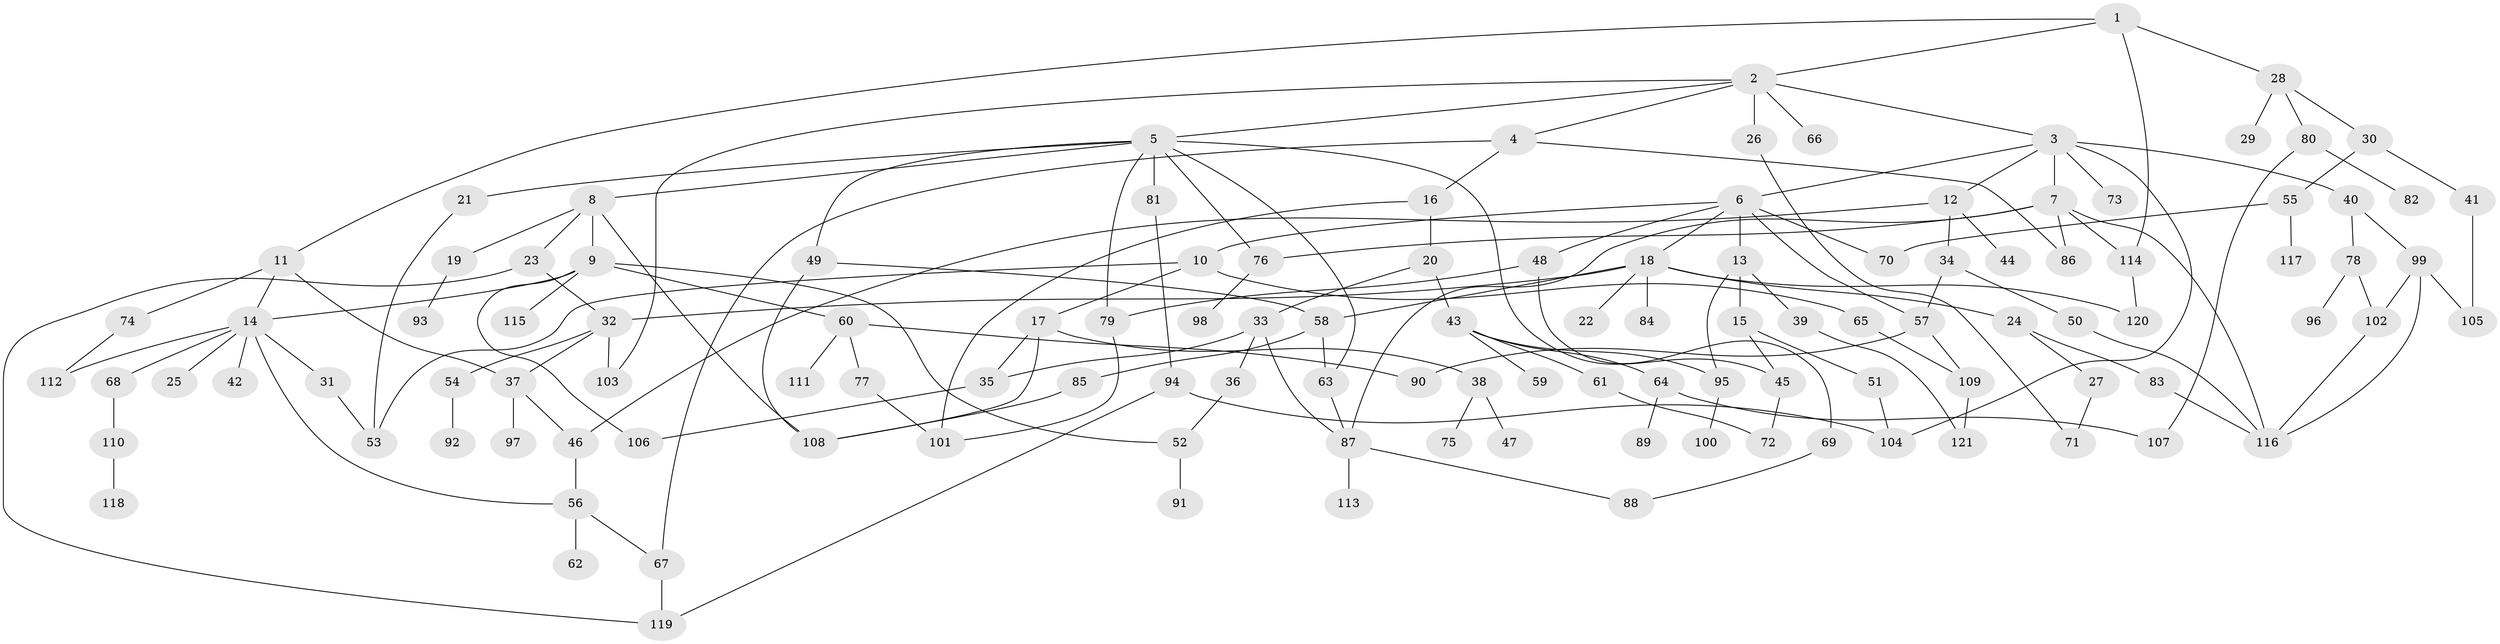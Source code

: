 // coarse degree distribution, {5: 0.0875, 7: 0.0375, 6: 0.05, 9: 0.025, 4: 0.1625, 8: 0.0125, 3: 0.1625, 1: 0.2125, 2: 0.25}
// Generated by graph-tools (version 1.1) at 2025/51/02/27/25 19:51:39]
// undirected, 121 vertices, 168 edges
graph export_dot {
graph [start="1"]
  node [color=gray90,style=filled];
  1;
  2;
  3;
  4;
  5;
  6;
  7;
  8;
  9;
  10;
  11;
  12;
  13;
  14;
  15;
  16;
  17;
  18;
  19;
  20;
  21;
  22;
  23;
  24;
  25;
  26;
  27;
  28;
  29;
  30;
  31;
  32;
  33;
  34;
  35;
  36;
  37;
  38;
  39;
  40;
  41;
  42;
  43;
  44;
  45;
  46;
  47;
  48;
  49;
  50;
  51;
  52;
  53;
  54;
  55;
  56;
  57;
  58;
  59;
  60;
  61;
  62;
  63;
  64;
  65;
  66;
  67;
  68;
  69;
  70;
  71;
  72;
  73;
  74;
  75;
  76;
  77;
  78;
  79;
  80;
  81;
  82;
  83;
  84;
  85;
  86;
  87;
  88;
  89;
  90;
  91;
  92;
  93;
  94;
  95;
  96;
  97;
  98;
  99;
  100;
  101;
  102;
  103;
  104;
  105;
  106;
  107;
  108;
  109;
  110;
  111;
  112;
  113;
  114;
  115;
  116;
  117;
  118;
  119;
  120;
  121;
  1 -- 2;
  1 -- 11;
  1 -- 28;
  1 -- 114;
  2 -- 3;
  2 -- 4;
  2 -- 5;
  2 -- 26;
  2 -- 66;
  2 -- 103;
  3 -- 6;
  3 -- 7;
  3 -- 12;
  3 -- 40;
  3 -- 73;
  3 -- 104;
  4 -- 16;
  4 -- 86;
  4 -- 67;
  5 -- 8;
  5 -- 21;
  5 -- 45;
  5 -- 49;
  5 -- 63;
  5 -- 81;
  5 -- 79;
  5 -- 76;
  6 -- 10;
  6 -- 13;
  6 -- 18;
  6 -- 48;
  6 -- 57;
  6 -- 70;
  7 -- 76;
  7 -- 86;
  7 -- 87;
  7 -- 114;
  7 -- 116;
  8 -- 9;
  8 -- 19;
  8 -- 23;
  8 -- 108;
  9 -- 60;
  9 -- 106;
  9 -- 115;
  9 -- 52;
  9 -- 14;
  10 -- 17;
  10 -- 65;
  10 -- 53;
  11 -- 14;
  11 -- 37;
  11 -- 74;
  12 -- 34;
  12 -- 44;
  12 -- 46;
  13 -- 15;
  13 -- 39;
  13 -- 95;
  14 -- 25;
  14 -- 31;
  14 -- 42;
  14 -- 68;
  14 -- 56;
  14 -- 112;
  15 -- 51;
  15 -- 45;
  16 -- 20;
  16 -- 101;
  17 -- 38;
  17 -- 108;
  17 -- 35;
  18 -- 22;
  18 -- 24;
  18 -- 32;
  18 -- 58;
  18 -- 84;
  18 -- 120;
  19 -- 93;
  20 -- 33;
  20 -- 43;
  21 -- 53;
  23 -- 32;
  23 -- 119;
  24 -- 27;
  24 -- 83;
  26 -- 71;
  27 -- 71;
  28 -- 29;
  28 -- 30;
  28 -- 80;
  30 -- 41;
  30 -- 55;
  31 -- 53;
  32 -- 54;
  32 -- 103;
  32 -- 37;
  33 -- 35;
  33 -- 36;
  33 -- 87;
  34 -- 50;
  34 -- 57;
  35 -- 106;
  36 -- 52;
  37 -- 46;
  37 -- 97;
  38 -- 47;
  38 -- 75;
  39 -- 121;
  40 -- 78;
  40 -- 99;
  41 -- 105;
  43 -- 59;
  43 -- 61;
  43 -- 64;
  43 -- 95;
  45 -- 72;
  46 -- 56;
  48 -- 69;
  48 -- 79;
  49 -- 108;
  49 -- 58;
  50 -- 116;
  51 -- 104;
  52 -- 91;
  54 -- 92;
  55 -- 70;
  55 -- 117;
  56 -- 62;
  56 -- 67;
  57 -- 90;
  57 -- 109;
  58 -- 85;
  58 -- 63;
  60 -- 77;
  60 -- 111;
  60 -- 90;
  61 -- 72;
  63 -- 87;
  64 -- 89;
  64 -- 107;
  65 -- 109;
  67 -- 119;
  68 -- 110;
  69 -- 88;
  74 -- 112;
  76 -- 98;
  77 -- 101;
  78 -- 96;
  78 -- 102;
  79 -- 101;
  80 -- 82;
  80 -- 107;
  81 -- 94;
  83 -- 116;
  85 -- 108;
  87 -- 113;
  87 -- 88;
  94 -- 104;
  94 -- 119;
  95 -- 100;
  99 -- 102;
  99 -- 105;
  99 -- 116;
  102 -- 116;
  109 -- 121;
  110 -- 118;
  114 -- 120;
}
